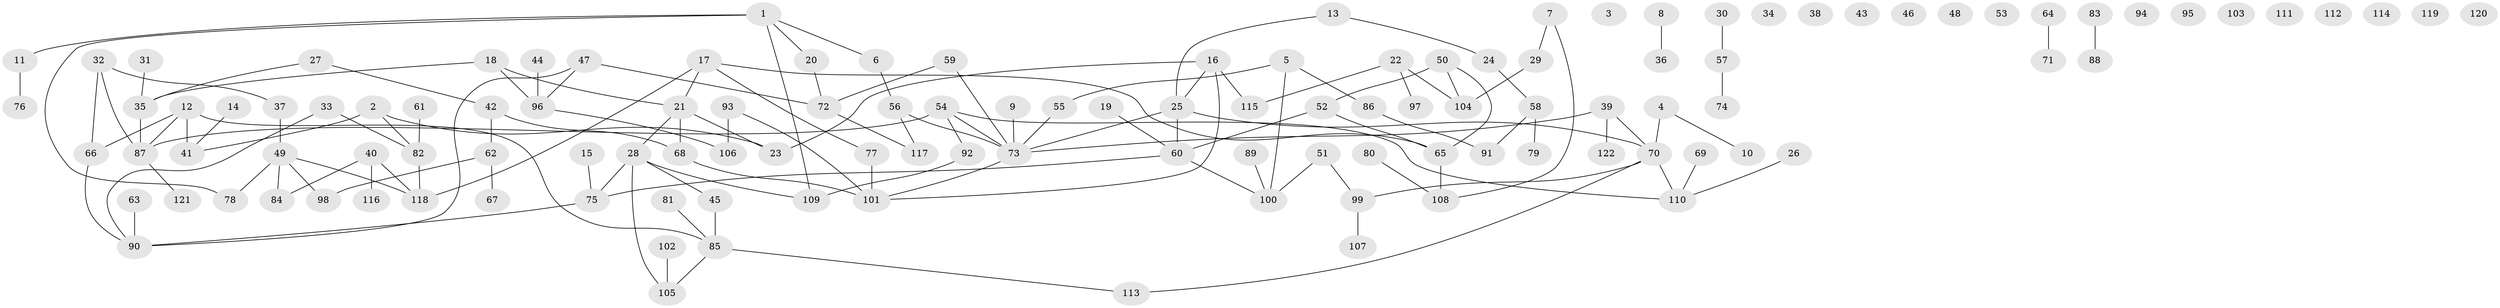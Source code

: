 // Generated by graph-tools (version 1.1) at 2025/38/03/09/25 04:38:49]
// undirected, 122 vertices, 136 edges
graph export_dot {
graph [start="1"]
  node [color=gray90,style=filled];
  1;
  2;
  3;
  4;
  5;
  6;
  7;
  8;
  9;
  10;
  11;
  12;
  13;
  14;
  15;
  16;
  17;
  18;
  19;
  20;
  21;
  22;
  23;
  24;
  25;
  26;
  27;
  28;
  29;
  30;
  31;
  32;
  33;
  34;
  35;
  36;
  37;
  38;
  39;
  40;
  41;
  42;
  43;
  44;
  45;
  46;
  47;
  48;
  49;
  50;
  51;
  52;
  53;
  54;
  55;
  56;
  57;
  58;
  59;
  60;
  61;
  62;
  63;
  64;
  65;
  66;
  67;
  68;
  69;
  70;
  71;
  72;
  73;
  74;
  75;
  76;
  77;
  78;
  79;
  80;
  81;
  82;
  83;
  84;
  85;
  86;
  87;
  88;
  89;
  90;
  91;
  92;
  93;
  94;
  95;
  96;
  97;
  98;
  99;
  100;
  101;
  102;
  103;
  104;
  105;
  106;
  107;
  108;
  109;
  110;
  111;
  112;
  113;
  114;
  115;
  116;
  117;
  118;
  119;
  120;
  121;
  122;
  1 -- 6;
  1 -- 11;
  1 -- 20;
  1 -- 78;
  1 -- 109;
  2 -- 23;
  2 -- 41;
  2 -- 82;
  4 -- 10;
  4 -- 70;
  5 -- 55;
  5 -- 86;
  5 -- 100;
  6 -- 56;
  7 -- 29;
  7 -- 108;
  8 -- 36;
  9 -- 73;
  11 -- 76;
  12 -- 41;
  12 -- 66;
  12 -- 85;
  12 -- 87;
  13 -- 24;
  13 -- 25;
  14 -- 41;
  15 -- 75;
  16 -- 23;
  16 -- 25;
  16 -- 101;
  16 -- 115;
  17 -- 21;
  17 -- 65;
  17 -- 77;
  17 -- 118;
  18 -- 21;
  18 -- 35;
  18 -- 96;
  19 -- 60;
  20 -- 72;
  21 -- 23;
  21 -- 28;
  21 -- 68;
  22 -- 97;
  22 -- 104;
  22 -- 115;
  24 -- 58;
  25 -- 60;
  25 -- 70;
  25 -- 73;
  26 -- 110;
  27 -- 35;
  27 -- 42;
  28 -- 45;
  28 -- 75;
  28 -- 105;
  28 -- 109;
  29 -- 104;
  30 -- 57;
  31 -- 35;
  32 -- 37;
  32 -- 66;
  32 -- 87;
  33 -- 82;
  33 -- 90;
  35 -- 87;
  37 -- 49;
  39 -- 70;
  39 -- 73;
  39 -- 122;
  40 -- 84;
  40 -- 116;
  40 -- 118;
  42 -- 62;
  42 -- 68;
  44 -- 96;
  45 -- 85;
  47 -- 72;
  47 -- 90;
  47 -- 96;
  49 -- 78;
  49 -- 84;
  49 -- 98;
  49 -- 118;
  50 -- 52;
  50 -- 65;
  50 -- 104;
  51 -- 99;
  51 -- 100;
  52 -- 60;
  52 -- 65;
  54 -- 73;
  54 -- 87;
  54 -- 92;
  54 -- 110;
  55 -- 73;
  56 -- 73;
  56 -- 117;
  57 -- 74;
  58 -- 79;
  58 -- 91;
  59 -- 72;
  59 -- 73;
  60 -- 75;
  60 -- 100;
  61 -- 82;
  62 -- 67;
  62 -- 98;
  63 -- 90;
  64 -- 71;
  65 -- 108;
  66 -- 90;
  68 -- 101;
  69 -- 110;
  70 -- 99;
  70 -- 110;
  70 -- 113;
  72 -- 117;
  73 -- 101;
  75 -- 90;
  77 -- 101;
  80 -- 108;
  81 -- 85;
  82 -- 118;
  83 -- 88;
  85 -- 105;
  85 -- 113;
  86 -- 91;
  87 -- 121;
  89 -- 100;
  92 -- 109;
  93 -- 101;
  93 -- 106;
  96 -- 106;
  99 -- 107;
  102 -- 105;
}
